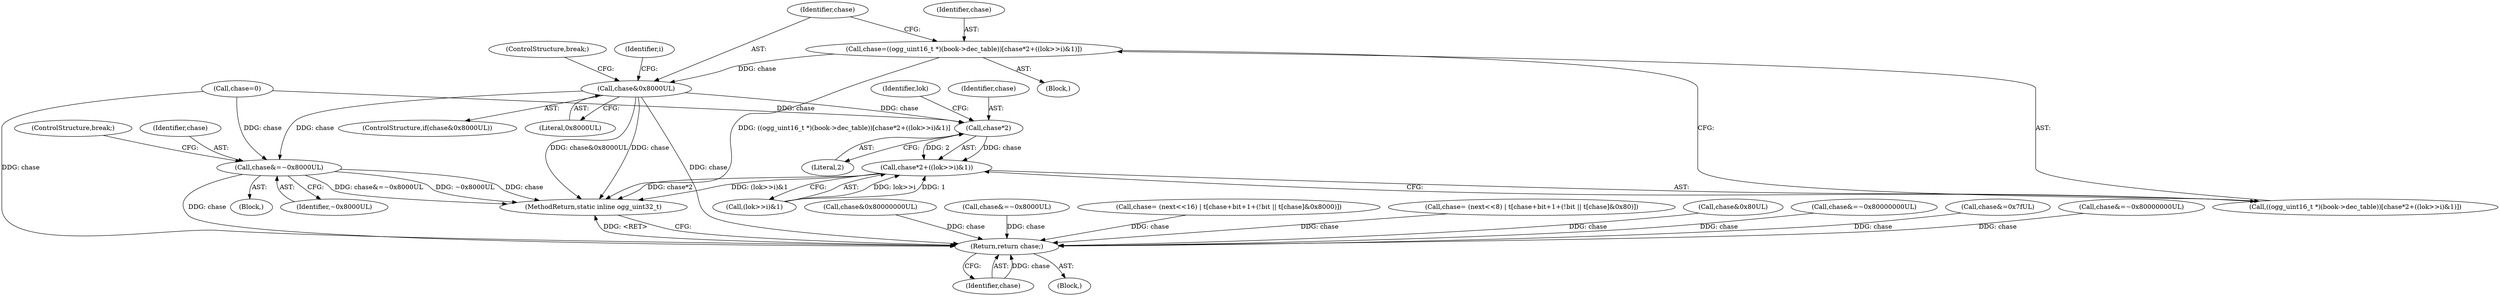 digraph "0_Android_eeb4e45d5683f88488c083ecf142dc89bc3f0b47_2@array" {
"1000286" [label="(Call,chase=((ogg_uint16_t *)(book->dec_table))[chase*2+((lok>>i)&1)])"];
"1000304" [label="(Call,chase&0x8000UL)"];
"1000295" [label="(Call,chase*2)"];
"1000294" [label="(Call,chase*2+((lok>>i)&1))"];
"1000308" [label="(Call,chase&=~0x8000UL)"];
"1000431" [label="(Return,return chase;)"];
"1000285" [label="(Block,)"];
"1000307" [label="(ControlStructure,break;)"];
"1000413" [label="(Call,chase&0x80000000UL)"];
"1000287" [label="(Identifier,chase)"];
"1000311" [label="(ControlStructure,break;)"];
"1000294" [label="(Call,chase*2+((lok>>i)&1))"];
"1000297" [label="(Literal,2)"];
"1000270" [label="(Call,chase&=~0x8000UL)"];
"1000303" [label="(ControlStructure,if(chase&0x8000UL))"];
"1000284" [label="(Identifier,i)"];
"1000295" [label="(Call,chase*2)"];
"1000286" [label="(Call,chase=((ogg_uint16_t *)(book->dec_table))[chase*2+((lok>>i)&1)])"];
"1000305" [label="(Identifier,chase)"];
"1000432" [label="(Identifier,chase)"];
"1000353" [label="(Call,chase= (next<<16) | t[chase+bit+1+(!bit || t[chase]&0x8000)])"];
"1000309" [label="(Identifier,chase)"];
"1000308" [label="(Call,chase&=~0x8000UL)"];
"1000298" [label="(Call,(lok>>i)&1)"];
"1000441" [label="(MethodReturn,static inline ogg_uint32_t)"];
"1000300" [label="(Identifier,lok)"];
"1000304" [label="(Call,chase&0x8000UL)"];
"1000275" [label="(Block,)"];
"1000244" [label="(Call,chase= (next<<8) | t[chase+bit+1+(!bit || t[chase]&0x80)])"];
"1000195" [label="(Call,chase&0x80UL)"];
"1000115" [label="(Call,chase=0)"];
"1000306" [label="(Literal,0x8000UL)"];
"1000288" [label="(Call,((ogg_uint16_t *)(book->dec_table))[chase*2+((lok>>i)&1)])"];
"1000417" [label="(Call,chase&=~0x80000000UL)"];
"1000431" [label="(Return,return chase;)"];
"1000199" [label="(Call,chase&=0x7fUL)"];
"1000379" [label="(Call,chase&=~0x80000000UL)"];
"1000310" [label="(Identifier,~0x8000UL)"];
"1000425" [label="(Block,)"];
"1000296" [label="(Identifier,chase)"];
"1000286" -> "1000285"  [label="AST: "];
"1000286" -> "1000288"  [label="CFG: "];
"1000287" -> "1000286"  [label="AST: "];
"1000288" -> "1000286"  [label="AST: "];
"1000305" -> "1000286"  [label="CFG: "];
"1000286" -> "1000441"  [label="DDG: ((ogg_uint16_t *)(book->dec_table))[chase*2+((lok>>i)&1)]"];
"1000286" -> "1000304"  [label="DDG: chase"];
"1000304" -> "1000303"  [label="AST: "];
"1000304" -> "1000306"  [label="CFG: "];
"1000305" -> "1000304"  [label="AST: "];
"1000306" -> "1000304"  [label="AST: "];
"1000307" -> "1000304"  [label="CFG: "];
"1000284" -> "1000304"  [label="CFG: "];
"1000304" -> "1000441"  [label="DDG: chase&0x8000UL"];
"1000304" -> "1000441"  [label="DDG: chase"];
"1000304" -> "1000295"  [label="DDG: chase"];
"1000304" -> "1000308"  [label="DDG: chase"];
"1000304" -> "1000431"  [label="DDG: chase"];
"1000295" -> "1000294"  [label="AST: "];
"1000295" -> "1000297"  [label="CFG: "];
"1000296" -> "1000295"  [label="AST: "];
"1000297" -> "1000295"  [label="AST: "];
"1000300" -> "1000295"  [label="CFG: "];
"1000295" -> "1000294"  [label="DDG: chase"];
"1000295" -> "1000294"  [label="DDG: 2"];
"1000115" -> "1000295"  [label="DDG: chase"];
"1000294" -> "1000288"  [label="AST: "];
"1000294" -> "1000298"  [label="CFG: "];
"1000298" -> "1000294"  [label="AST: "];
"1000288" -> "1000294"  [label="CFG: "];
"1000294" -> "1000441"  [label="DDG: (lok>>i)&1"];
"1000294" -> "1000441"  [label="DDG: chase*2"];
"1000298" -> "1000294"  [label="DDG: lok>>i"];
"1000298" -> "1000294"  [label="DDG: 1"];
"1000308" -> "1000275"  [label="AST: "];
"1000308" -> "1000310"  [label="CFG: "];
"1000309" -> "1000308"  [label="AST: "];
"1000310" -> "1000308"  [label="AST: "];
"1000311" -> "1000308"  [label="CFG: "];
"1000308" -> "1000441"  [label="DDG: ~0x8000UL"];
"1000308" -> "1000441"  [label="DDG: chase"];
"1000308" -> "1000441"  [label="DDG: chase&=~0x8000UL"];
"1000115" -> "1000308"  [label="DDG: chase"];
"1000308" -> "1000431"  [label="DDG: chase"];
"1000431" -> "1000425"  [label="AST: "];
"1000431" -> "1000432"  [label="CFG: "];
"1000432" -> "1000431"  [label="AST: "];
"1000441" -> "1000431"  [label="CFG: "];
"1000431" -> "1000441"  [label="DDG: <RET>"];
"1000432" -> "1000431"  [label="DDG: chase"];
"1000199" -> "1000431"  [label="DDG: chase"];
"1000417" -> "1000431"  [label="DDG: chase"];
"1000353" -> "1000431"  [label="DDG: chase"];
"1000244" -> "1000431"  [label="DDG: chase"];
"1000195" -> "1000431"  [label="DDG: chase"];
"1000413" -> "1000431"  [label="DDG: chase"];
"1000379" -> "1000431"  [label="DDG: chase"];
"1000270" -> "1000431"  [label="DDG: chase"];
"1000115" -> "1000431"  [label="DDG: chase"];
}
